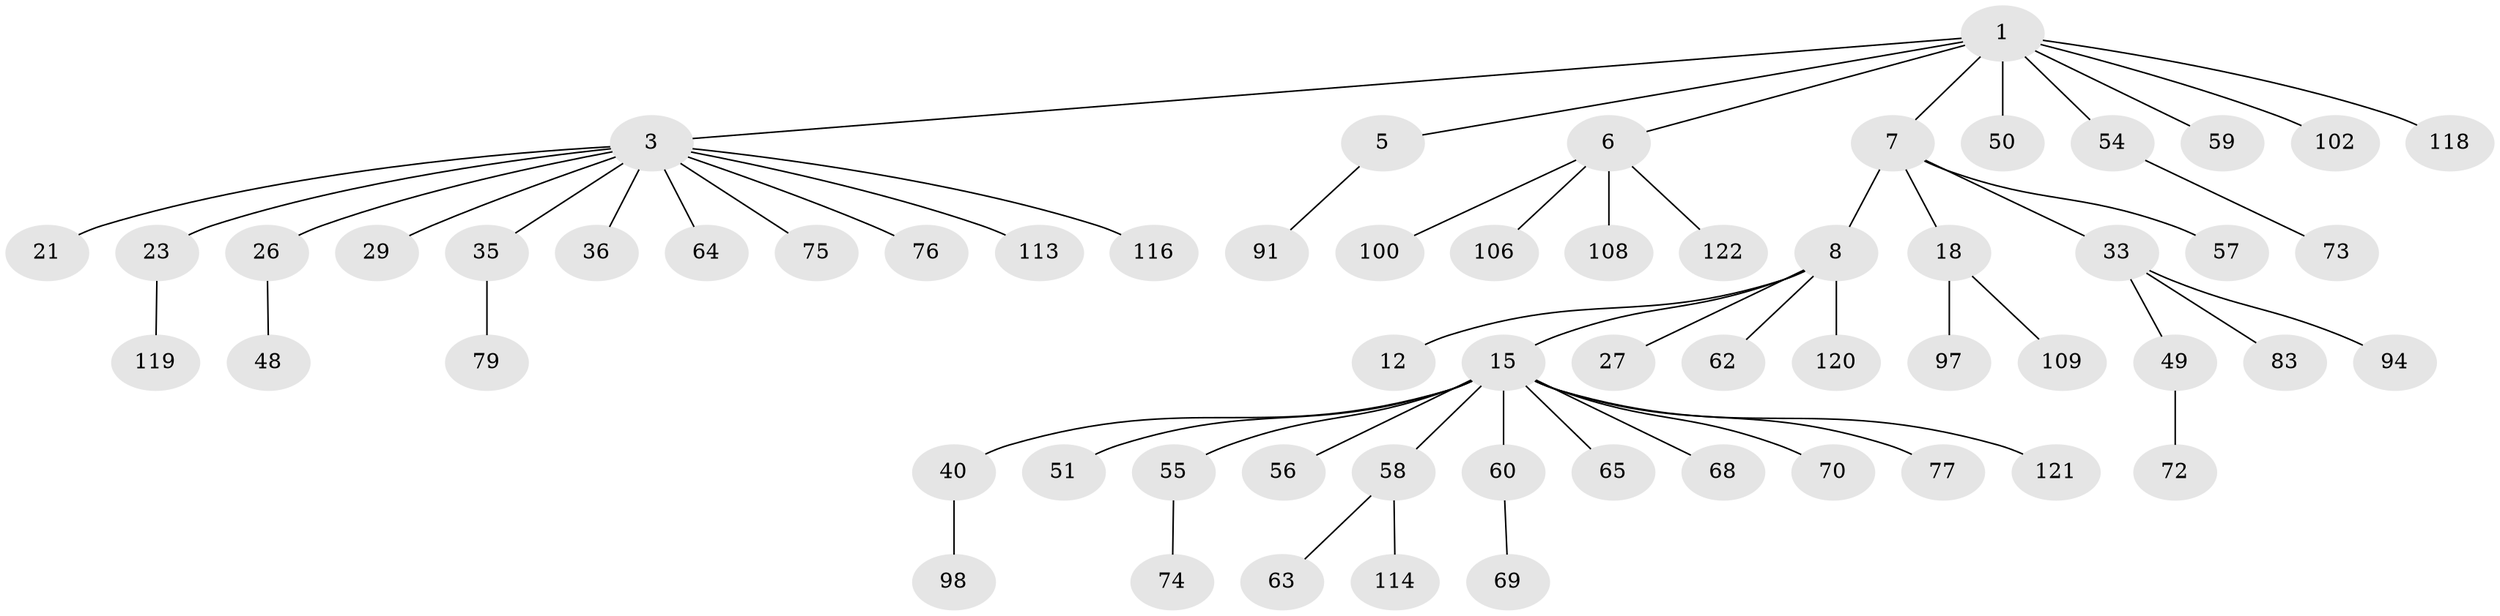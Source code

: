 // original degree distribution, {6: 0.02459016393442623, 2: 0.1885245901639344, 7: 0.00819672131147541, 4: 0.04918032786885246, 5: 0.06557377049180328, 3: 0.10655737704918032, 1: 0.5573770491803278}
// Generated by graph-tools (version 1.1) at 2025/15/03/09/25 04:15:36]
// undirected, 61 vertices, 60 edges
graph export_dot {
graph [start="1"]
  node [color=gray90,style=filled];
  1 [super="+2+9+11"];
  3 [super="+20+16+47+107+4"];
  5 [super="+81+17+25"];
  6 [super="+28+22+24"];
  7 [super="+43"];
  8;
  12;
  15 [super="+34+45+19+104"];
  18 [super="+89+42+46+117"];
  21 [super="+86"];
  23 [super="+110+30"];
  26 [super="+53"];
  27;
  29 [super="+39"];
  33 [super="+71+78"];
  35 [super="+67"];
  36;
  40 [super="+101"];
  48 [super="+103"];
  49 [super="+90"];
  50;
  51;
  54;
  55;
  56;
  57;
  58;
  59 [super="+87"];
  60;
  62;
  63;
  64;
  65 [super="+82"];
  68;
  69;
  70;
  72;
  73;
  74;
  75;
  76;
  77;
  79;
  83 [super="+93+84+95"];
  91;
  94;
  97;
  98;
  100;
  102;
  106 [super="+111"];
  108;
  109;
  113;
  114;
  116;
  118;
  119;
  120;
  121;
  122;
  1 -- 3;
  1 -- 5;
  1 -- 7;
  1 -- 6;
  1 -- 54;
  1 -- 118;
  1 -- 50;
  1 -- 59;
  1 -- 102;
  3 -- 36;
  3 -- 35;
  3 -- 23;
  3 -- 26;
  3 -- 29;
  3 -- 116;
  3 -- 76;
  3 -- 64;
  3 -- 113;
  3 -- 21;
  3 -- 75;
  5 -- 91;
  6 -- 108;
  6 -- 106;
  6 -- 100;
  6 -- 122;
  7 -- 8;
  7 -- 18;
  7 -- 33;
  7 -- 57;
  8 -- 12;
  8 -- 15;
  8 -- 27;
  8 -- 62;
  8 -- 120;
  15 -- 60;
  15 -- 65;
  15 -- 68;
  15 -- 70;
  15 -- 40;
  15 -- 51;
  15 -- 55;
  15 -- 121;
  15 -- 58;
  15 -- 56;
  15 -- 77;
  18 -- 97;
  18 -- 109;
  23 -- 119;
  26 -- 48;
  33 -- 49;
  33 -- 94;
  33 -- 83;
  35 -- 79;
  40 -- 98;
  49 -- 72;
  54 -- 73;
  55 -- 74;
  58 -- 63;
  58 -- 114;
  60 -- 69;
}
